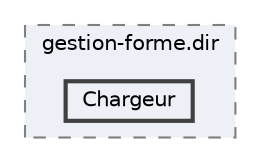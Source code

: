digraph "cmake-build-debug/CMakeFiles/gestion-forme.dir/Chargeur"
{
 // LATEX_PDF_SIZE
  bgcolor="transparent";
  edge [fontname=Helvetica,fontsize=10,labelfontname=Helvetica,labelfontsize=10];
  node [fontname=Helvetica,fontsize=10,shape=box,height=0.2,width=0.4];
  compound=true
  subgraph clusterdir_84fc2f63450cf8f6481318f4716eed00 {
    graph [ bgcolor="#edf0f7", pencolor="grey50", label="gestion-forme.dir", fontname=Helvetica,fontsize=10 style="filled,dashed", URL="dir_84fc2f63450cf8f6481318f4716eed00.html",tooltip=""]
  dir_112e457ae53ac5c8781289147dcf4b26 [label="Chargeur", fillcolor="#edf0f7", color="grey25", style="filled,bold", URL="dir_112e457ae53ac5c8781289147dcf4b26.html",tooltip=""];
  }
}
